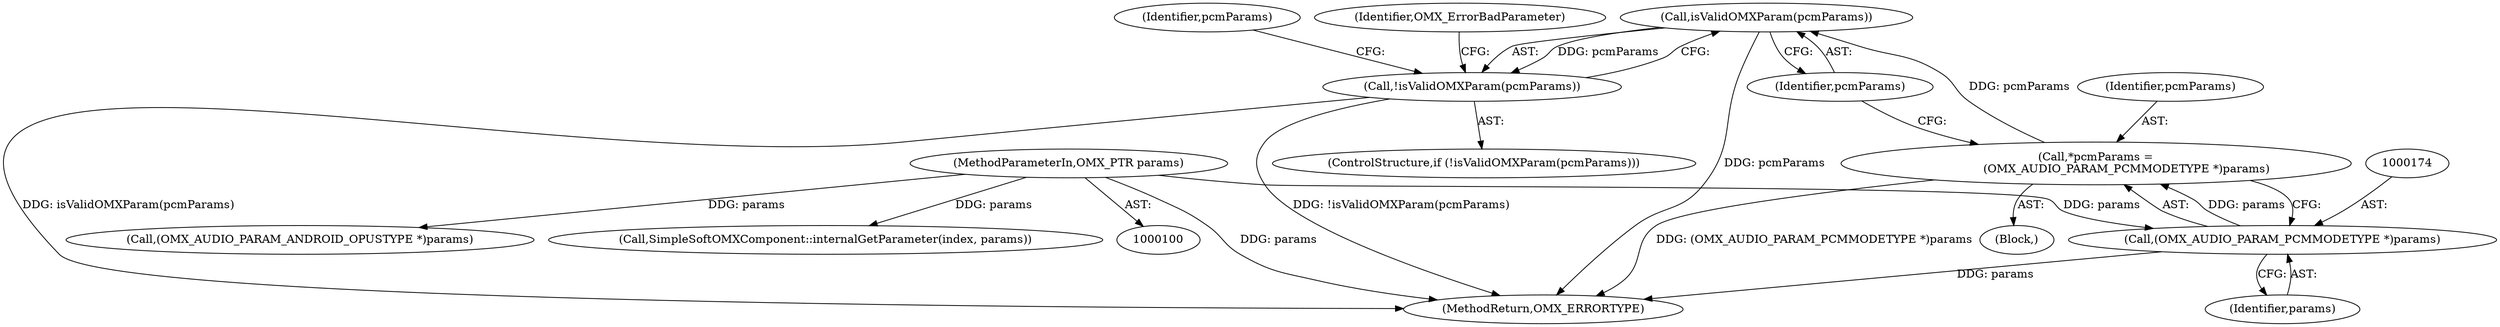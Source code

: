 digraph "0_Android_295c883fe3105b19bcd0f9e07d54c6b589fc5bff_30@pointer" {
"1000178" [label="(Call,isValidOMXParam(pcmParams))"];
"1000171" [label="(Call,*pcmParams =\n                 (OMX_AUDIO_PARAM_PCMMODETYPE *)params)"];
"1000173" [label="(Call,(OMX_AUDIO_PARAM_PCMMODETYPE *)params)"];
"1000102" [label="(MethodParameterIn,OMX_PTR params)"];
"1000177" [label="(Call,!isValidOMXParam(pcmParams))"];
"1000178" [label="(Call,isValidOMXParam(pcmParams))"];
"1000177" [label="(Call,!isValidOMXParam(pcmParams))"];
"1000171" [label="(Call,*pcmParams =\n                 (OMX_AUDIO_PARAM_PCMMODETYPE *)params)"];
"1000175" [label="(Identifier,params)"];
"1000114" [label="(Call,(OMX_AUDIO_PARAM_ANDROID_OPUSTYPE *)params)"];
"1000186" [label="(Identifier,pcmParams)"];
"1000258" [label="(Call,SimpleSoftOMXComponent::internalGetParameter(index, params))"];
"1000102" [label="(MethodParameterIn,OMX_PTR params)"];
"1000182" [label="(Identifier,OMX_ErrorBadParameter)"];
"1000172" [label="(Identifier,pcmParams)"];
"1000173" [label="(Call,(OMX_AUDIO_PARAM_PCMMODETYPE *)params)"];
"1000179" [label="(Identifier,pcmParams)"];
"1000176" [label="(ControlStructure,if (!isValidOMXParam(pcmParams)))"];
"1000169" [label="(Block,)"];
"1000261" [label="(MethodReturn,OMX_ERRORTYPE)"];
"1000178" -> "1000177"  [label="AST: "];
"1000178" -> "1000179"  [label="CFG: "];
"1000179" -> "1000178"  [label="AST: "];
"1000177" -> "1000178"  [label="CFG: "];
"1000178" -> "1000261"  [label="DDG: pcmParams"];
"1000178" -> "1000177"  [label="DDG: pcmParams"];
"1000171" -> "1000178"  [label="DDG: pcmParams"];
"1000171" -> "1000169"  [label="AST: "];
"1000171" -> "1000173"  [label="CFG: "];
"1000172" -> "1000171"  [label="AST: "];
"1000173" -> "1000171"  [label="AST: "];
"1000179" -> "1000171"  [label="CFG: "];
"1000171" -> "1000261"  [label="DDG: (OMX_AUDIO_PARAM_PCMMODETYPE *)params"];
"1000173" -> "1000171"  [label="DDG: params"];
"1000173" -> "1000175"  [label="CFG: "];
"1000174" -> "1000173"  [label="AST: "];
"1000175" -> "1000173"  [label="AST: "];
"1000173" -> "1000261"  [label="DDG: params"];
"1000102" -> "1000173"  [label="DDG: params"];
"1000102" -> "1000100"  [label="AST: "];
"1000102" -> "1000261"  [label="DDG: params"];
"1000102" -> "1000114"  [label="DDG: params"];
"1000102" -> "1000258"  [label="DDG: params"];
"1000177" -> "1000176"  [label="AST: "];
"1000182" -> "1000177"  [label="CFG: "];
"1000186" -> "1000177"  [label="CFG: "];
"1000177" -> "1000261"  [label="DDG: isValidOMXParam(pcmParams)"];
"1000177" -> "1000261"  [label="DDG: !isValidOMXParam(pcmParams)"];
}
